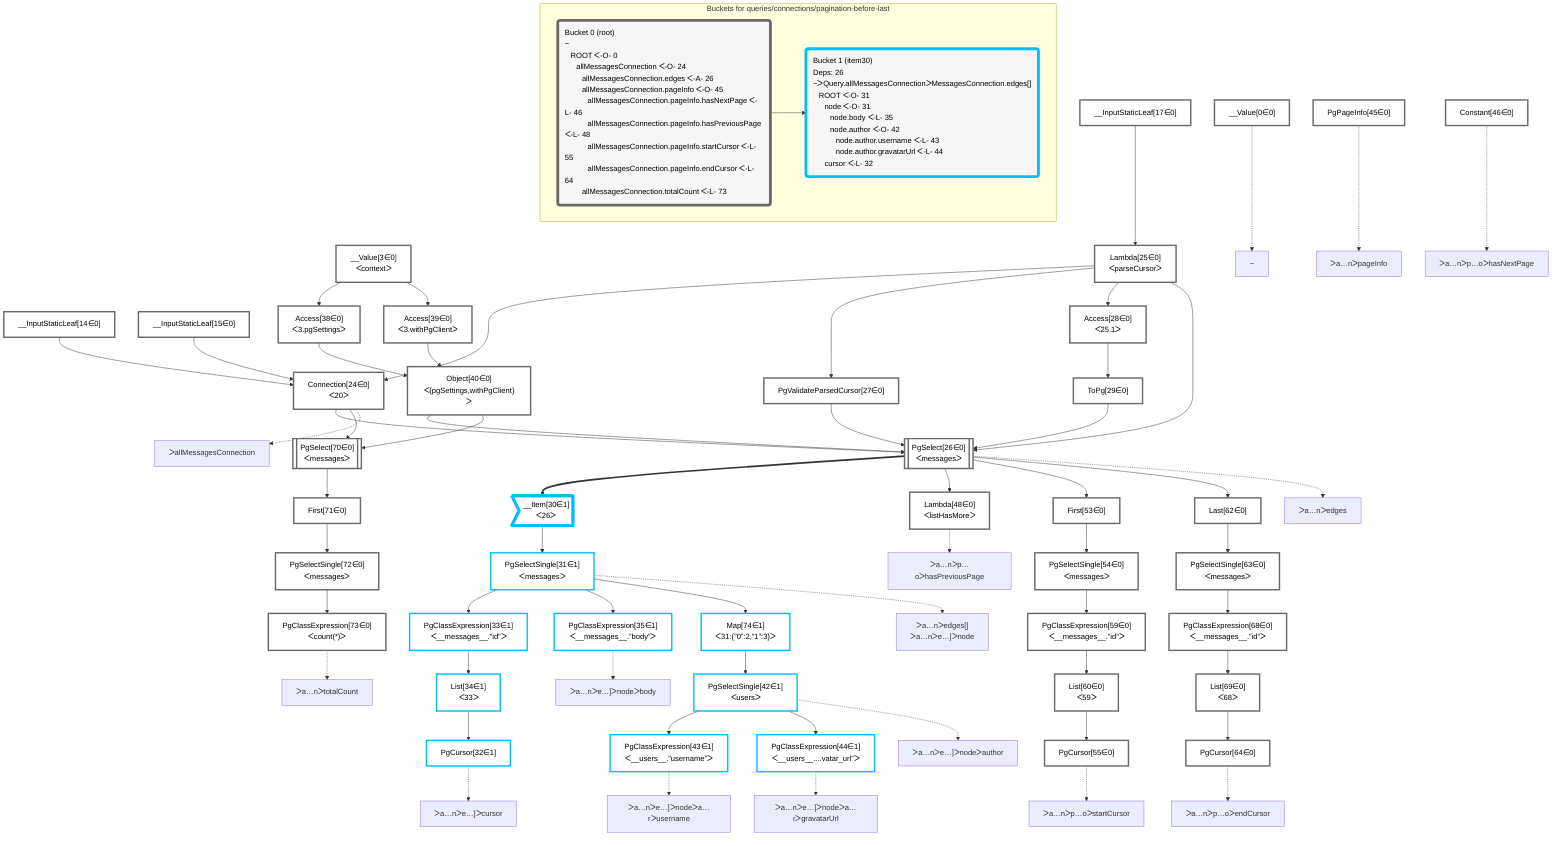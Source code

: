 graph TD
    classDef path fill:#eee,stroke:#000,color:#000
    classDef plan fill:#fff,stroke-width:3px,color:#000
    classDef itemplan fill:#fff,stroke-width:6px,color:#000
    classDef sideeffectplan fill:#f00,stroke-width:6px,color:#000
    classDef bucket fill:#f6f6f6,color:#000,stroke-width:6px,text-align:left


    %% define plans
    __Value0["__Value[0∈0]"]:::plan
    __Value3["__Value[3∈0]<br />ᐸcontextᐳ"]:::plan
    __InputStaticLeaf14["__InputStaticLeaf[14∈0]"]:::plan
    __InputStaticLeaf15["__InputStaticLeaf[15∈0]"]:::plan
    __InputStaticLeaf17["__InputStaticLeaf[17∈0]"]:::plan
    Access38["Access[38∈0]<br />ᐸ3.pgSettingsᐳ"]:::plan
    Access39["Access[39∈0]<br />ᐸ3.withPgClientᐳ"]:::plan
    Object40["Object[40∈0]<br />ᐸ{pgSettings,withPgClient}ᐳ"]:::plan
    Lambda25["Lambda[25∈0]<br />ᐸparseCursorᐳ"]:::plan
    Connection24["Connection[24∈0]<br />ᐸ20ᐳ"]:::plan
    PgValidateParsedCursor27["PgValidateParsedCursor[27∈0]"]:::plan
    Access28["Access[28∈0]<br />ᐸ25.1ᐳ"]:::plan
    ToPg29["ToPg[29∈0]"]:::plan
    PgSelect26[["PgSelect[26∈0]<br />ᐸmessagesᐳ"]]:::plan
    __Item30>"__Item[30∈1]<br />ᐸ26ᐳ"]:::itemplan
    PgSelectSingle31["PgSelectSingle[31∈1]<br />ᐸmessagesᐳ"]:::plan
    PgClassExpression33["PgClassExpression[33∈1]<br />ᐸ__messages__.”id”ᐳ"]:::plan
    List34["List[34∈1]<br />ᐸ33ᐳ"]:::plan
    PgCursor32["PgCursor[32∈1]"]:::plan
    PgClassExpression35["PgClassExpression[35∈1]<br />ᐸ__messages__.”body”ᐳ"]:::plan
    Map74["Map[74∈1]<br />ᐸ31:{”0”:2,”1”:3}ᐳ"]:::plan
    PgSelectSingle42["PgSelectSingle[42∈1]<br />ᐸusersᐳ"]:::plan
    PgClassExpression43["PgClassExpression[43∈1]<br />ᐸ__users__.”username”ᐳ"]:::plan
    PgClassExpression44["PgClassExpression[44∈1]<br />ᐸ__users__....vatar_url”ᐳ"]:::plan
    PgPageInfo45["PgPageInfo[45∈0]"]:::plan
    Constant46["Constant[46∈0]"]:::plan
    Lambda48["Lambda[48∈0]<br />ᐸlistHasMoreᐳ"]:::plan
    First53["First[53∈0]"]:::plan
    PgSelectSingle54["PgSelectSingle[54∈0]<br />ᐸmessagesᐳ"]:::plan
    PgClassExpression59["PgClassExpression[59∈0]<br />ᐸ__messages__.”id”ᐳ"]:::plan
    List60["List[60∈0]<br />ᐸ59ᐳ"]:::plan
    PgCursor55["PgCursor[55∈0]"]:::plan
    Last62["Last[62∈0]"]:::plan
    PgSelectSingle63["PgSelectSingle[63∈0]<br />ᐸmessagesᐳ"]:::plan
    PgClassExpression68["PgClassExpression[68∈0]<br />ᐸ__messages__.”id”ᐳ"]:::plan
    List69["List[69∈0]<br />ᐸ68ᐳ"]:::plan
    PgCursor64["PgCursor[64∈0]"]:::plan
    PgSelect70[["PgSelect[70∈0]<br />ᐸmessagesᐳ"]]:::plan
    First71["First[71∈0]"]:::plan
    PgSelectSingle72["PgSelectSingle[72∈0]<br />ᐸmessagesᐳ"]:::plan
    PgClassExpression73["PgClassExpression[73∈0]<br />ᐸcount(*)ᐳ"]:::plan

    %% plan dependencies
    __Value3 --> Access38
    __Value3 --> Access39
    Access38 & Access39 --> Object40
    __InputStaticLeaf17 --> Lambda25
    __InputStaticLeaf14 & __InputStaticLeaf15 & Lambda25 --> Connection24
    Lambda25 --> PgValidateParsedCursor27
    Lambda25 --> Access28
    Access28 --> ToPg29
    Object40 & Connection24 & Lambda25 & PgValidateParsedCursor27 & ToPg29 --> PgSelect26
    PgSelect26 ==> __Item30
    __Item30 --> PgSelectSingle31
    PgSelectSingle31 --> PgClassExpression33
    PgClassExpression33 --> List34
    List34 --> PgCursor32
    PgSelectSingle31 --> PgClassExpression35
    PgSelectSingle31 --> Map74
    Map74 --> PgSelectSingle42
    PgSelectSingle42 --> PgClassExpression43
    PgSelectSingle42 --> PgClassExpression44
    PgSelect26 --> Lambda48
    PgSelect26 --> First53
    First53 --> PgSelectSingle54
    PgSelectSingle54 --> PgClassExpression59
    PgClassExpression59 --> List60
    List60 --> PgCursor55
    PgSelect26 --> Last62
    Last62 --> PgSelectSingle63
    PgSelectSingle63 --> PgClassExpression68
    PgClassExpression68 --> List69
    List69 --> PgCursor64
    Object40 & Connection24 --> PgSelect70
    PgSelect70 --> First71
    First71 --> PgSelectSingle72
    PgSelectSingle72 --> PgClassExpression73

    %% plan-to-path relationships
    P0["~"]
    __Value0 -.-> P0
    P24["ᐳallMessagesConnection"]
    Connection24 -.-> P24
    P26["ᐳa…nᐳedges"]
    PgSelect26 -.-> P26
    P31["ᐳa…nᐳedges[]<br />ᐳa…nᐳe…]ᐳnode"]
    PgSelectSingle31 -.-> P31
    P32["ᐳa…nᐳe…]ᐳcursor"]
    PgCursor32 -.-> P32
    P35["ᐳa…nᐳe…]ᐳnodeᐳbody"]
    PgClassExpression35 -.-> P35
    P42["ᐳa…nᐳe…]ᐳnodeᐳauthor"]
    PgSelectSingle42 -.-> P42
    P43["ᐳa…nᐳe…]ᐳnodeᐳa…rᐳusername"]
    PgClassExpression43 -.-> P43
    P44["ᐳa…nᐳe…]ᐳnodeᐳa…rᐳgravatarUrl"]
    PgClassExpression44 -.-> P44
    P45["ᐳa…nᐳpageInfo"]
    PgPageInfo45 -.-> P45
    P46["ᐳa…nᐳp…oᐳhasNextPage"]
    Constant46 -.-> P46
    P48["ᐳa…nᐳp…oᐳhasPreviousPage"]
    Lambda48 -.-> P48
    P55["ᐳa…nᐳp…oᐳstartCursor"]
    PgCursor55 -.-> P55
    P64["ᐳa…nᐳp…oᐳendCursor"]
    PgCursor64 -.-> P64
    P73["ᐳa…nᐳtotalCount"]
    PgClassExpression73 -.-> P73

    subgraph "Buckets for queries/connections/pagination-before-last"
    Bucket0("Bucket 0 (root)<br />~<br />⠀ROOT ᐸ-O- 0<br />⠀⠀allMessagesConnection ᐸ-O- 24<br />⠀⠀⠀allMessagesConnection.edges ᐸ-A- 26<br />⠀⠀⠀allMessagesConnection.pageInfo ᐸ-O- 45<br />⠀⠀⠀⠀allMessagesConnection.pageInfo.hasNextPage ᐸ-L- 46<br />⠀⠀⠀⠀allMessagesConnection.pageInfo.hasPreviousPage ᐸ-L- 48<br />⠀⠀⠀⠀allMessagesConnection.pageInfo.startCursor ᐸ-L- 55<br />⠀⠀⠀⠀allMessagesConnection.pageInfo.endCursor ᐸ-L- 64<br />⠀⠀⠀allMessagesConnection.totalCount ᐸ-L- 73"):::bucket
    classDef bucket0 stroke:#696969
    class Bucket0,__Value0,__Value3,__InputStaticLeaf14,__InputStaticLeaf15,__InputStaticLeaf17,Connection24,Lambda25,PgSelect26,PgValidateParsedCursor27,Access28,ToPg29,Access38,Access39,Object40,PgPageInfo45,Constant46,Lambda48,First53,PgSelectSingle54,PgCursor55,PgClassExpression59,List60,Last62,PgSelectSingle63,PgCursor64,PgClassExpression68,List69,PgSelect70,First71,PgSelectSingle72,PgClassExpression73 bucket0
    Bucket1("Bucket 1 (item30)<br />Deps: 26<br />~ᐳQuery.allMessagesConnectionᐳMessagesConnection.edges[]<br />⠀ROOT ᐸ-O- 31<br />⠀⠀node ᐸ-O- 31<br />⠀⠀⠀node.body ᐸ-L- 35<br />⠀⠀⠀node.author ᐸ-O- 42<br />⠀⠀⠀⠀node.author.username ᐸ-L- 43<br />⠀⠀⠀⠀node.author.gravatarUrl ᐸ-L- 44<br />⠀⠀cursor ᐸ-L- 32"):::bucket
    classDef bucket1 stroke:#00bfff
    class Bucket1,__Item30,PgSelectSingle31,PgCursor32,PgClassExpression33,List34,PgClassExpression35,PgSelectSingle42,PgClassExpression43,PgClassExpression44,Map74 bucket1
    Bucket0 --> Bucket1
    end